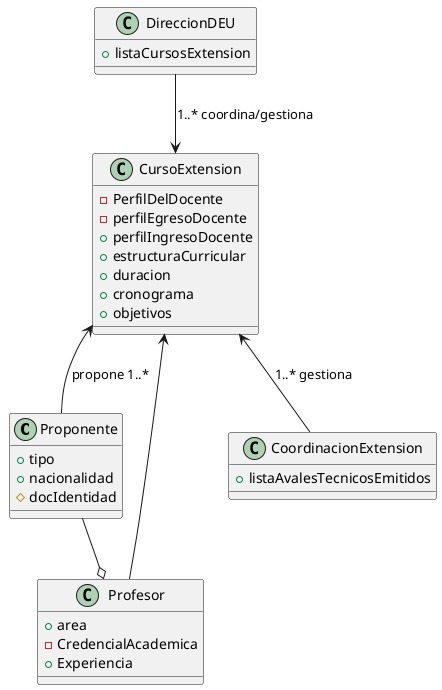 @startuml

Proponente : + tipo 
Proponente : + nacionalidad
Proponente : # docIdentidad
'tipo = Pers.Nat o J        

Profesor : + area
Profesor : - CredencialAcademica
Profesor : + Experiencia

CursoExtension : - PerfilDelDocente
CursoExtension : - perfilEgresoDocente
CursoExtension : + perfilIngresoDocente
CursoExtension : + estructuraCurricular
CursoExtension : + duracion
CursoExtension : + cronograma
CursoExtension : + objetivos

CursoExtension <-- Proponente :  propone 1..*
CursoExtension <-- Profesor

DireccionDEU : + listaCursosExtension

CoordinacionExtension : + listaAvalesTecnicosEmitidos

Proponente --o Profesor
CursoExtension <-- CoordinacionExtension : 1..* gestiona
DireccionDEU --> CursoExtension : 1..* coordina/gestiona

@enduml
